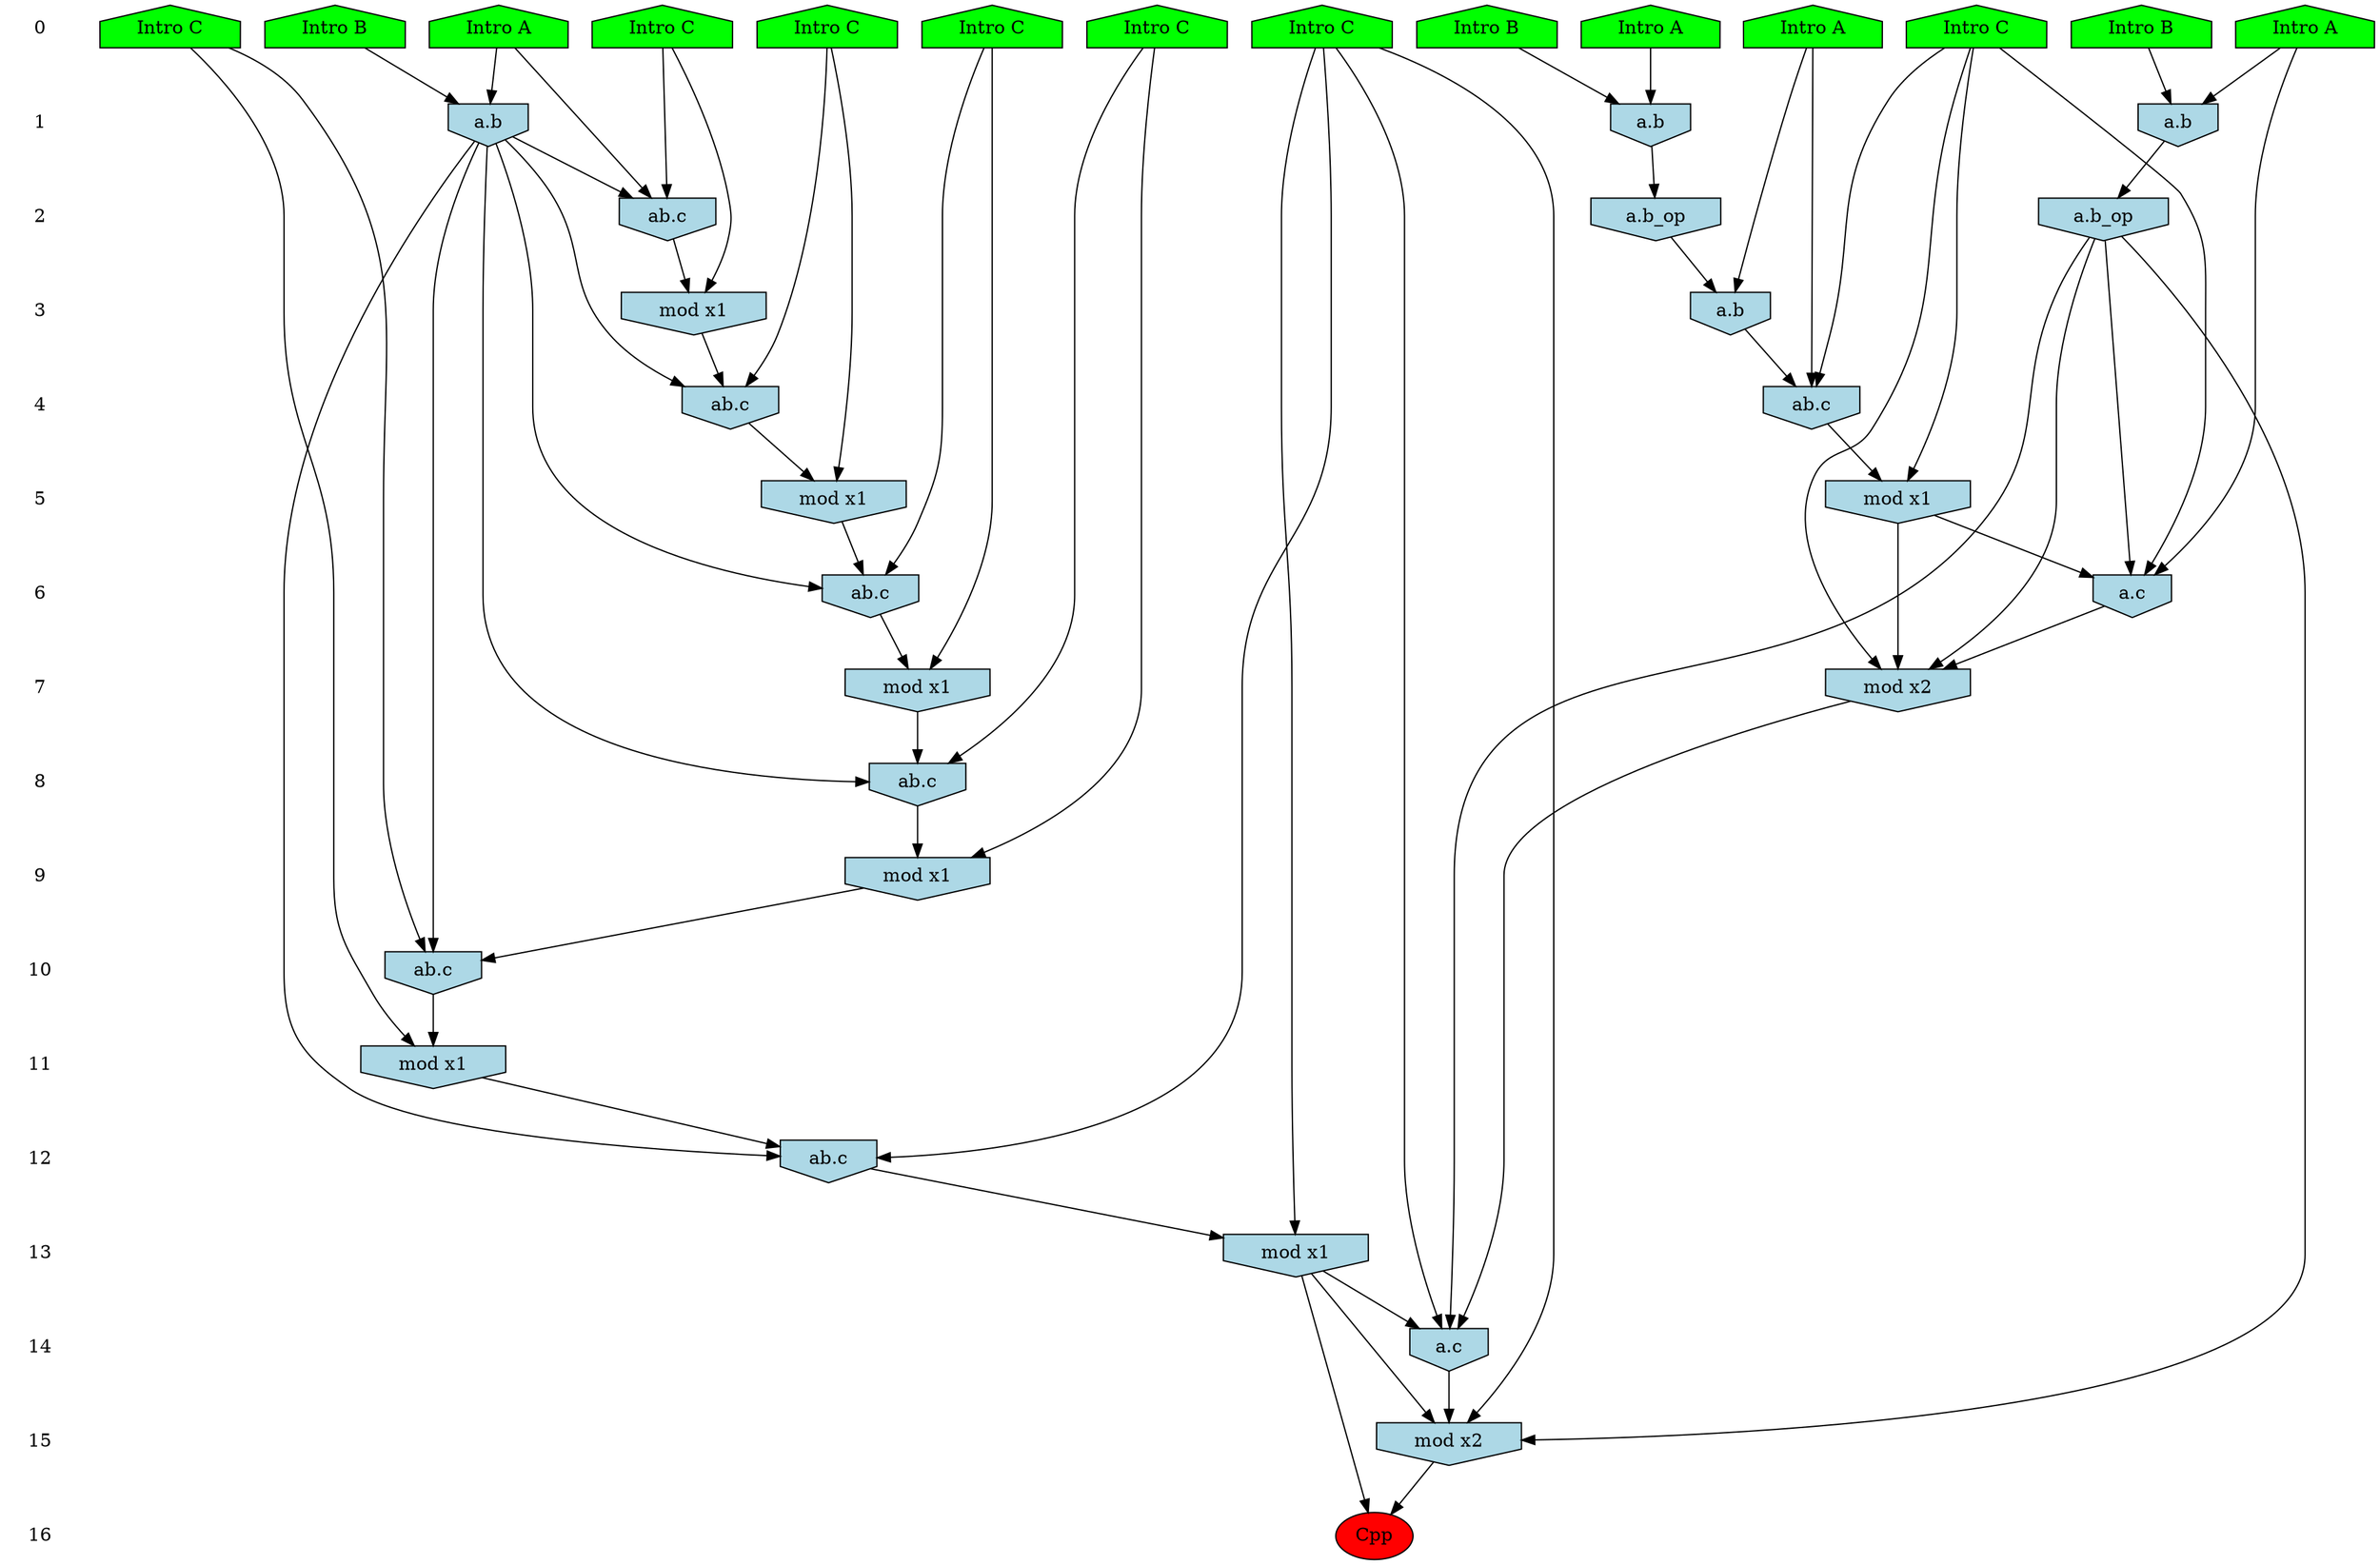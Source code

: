 /* Compression of 1 causal flows obtained in average at 1.977749E+01 t.u */
/* Compressed causal flows were: [3644] */
digraph G{
 ranksep=.5 ; 
{ rank = same ; "0" [shape=plaintext] ; node_1 [label ="Intro B", shape=house, style=filled, fillcolor=green] ;
node_2 [label ="Intro A", shape=house, style=filled, fillcolor=green] ;
node_3 [label ="Intro A", shape=house, style=filled, fillcolor=green] ;
node_4 [label ="Intro B", shape=house, style=filled, fillcolor=green] ;
node_5 [label ="Intro A", shape=house, style=filled, fillcolor=green] ;
node_6 [label ="Intro A", shape=house, style=filled, fillcolor=green] ;
node_7 [label ="Intro B", shape=house, style=filled, fillcolor=green] ;
node_8 [label ="Intro C", shape=house, style=filled, fillcolor=green] ;
node_9 [label ="Intro C", shape=house, style=filled, fillcolor=green] ;
node_10 [label ="Intro C", shape=house, style=filled, fillcolor=green] ;
node_11 [label ="Intro C", shape=house, style=filled, fillcolor=green] ;
node_12 [label ="Intro C", shape=house, style=filled, fillcolor=green] ;
node_13 [label ="Intro C", shape=house, style=filled, fillcolor=green] ;
node_14 [label ="Intro C", shape=house, style=filled, fillcolor=green] ;
}
{ rank = same ; "1" [shape=plaintext] ; node_15 [label="a.b", shape=invhouse, style=filled, fillcolor = lightblue] ;
node_17 [label="a.b", shape=invhouse, style=filled, fillcolor = lightblue] ;
node_18 [label="a.b", shape=invhouse, style=filled, fillcolor = lightblue] ;
}
{ rank = same ; "2" [shape=plaintext] ; node_16 [label="a.b_op", shape=invhouse, style=filled, fillcolor = lightblue] ;
node_19 [label="a.b_op", shape=invhouse, style=filled, fillcolor = lightblue] ;
node_20 [label="ab.c", shape=invhouse, style=filled, fillcolor = lightblue] ;
}
{ rank = same ; "3" [shape=plaintext] ; node_21 [label="mod x1", shape=invhouse, style=filled, fillcolor = lightblue] ;
node_26 [label="a.b", shape=invhouse, style=filled, fillcolor = lightblue] ;
}
{ rank = same ; "4" [shape=plaintext] ; node_22 [label="ab.c", shape=invhouse, style=filled, fillcolor = lightblue] ;
node_28 [label="ab.c", shape=invhouse, style=filled, fillcolor = lightblue] ;
}
{ rank = same ; "5" [shape=plaintext] ; node_23 [label="mod x1", shape=invhouse, style=filled, fillcolor = lightblue] ;
node_29 [label="mod x1", shape=invhouse, style=filled, fillcolor = lightblue] ;
}
{ rank = same ; "6" [shape=plaintext] ; node_24 [label="ab.c", shape=invhouse, style=filled, fillcolor = lightblue] ;
node_35 [label="a.c", shape=invhouse, style=filled, fillcolor = lightblue] ;
}
{ rank = same ; "7" [shape=plaintext] ; node_25 [label="mod x1", shape=invhouse, style=filled, fillcolor = lightblue] ;
node_36 [label="mod x2", shape=invhouse, style=filled, fillcolor = lightblue] ;
}
{ rank = same ; "8" [shape=plaintext] ; node_27 [label="ab.c", shape=invhouse, style=filled, fillcolor = lightblue] ;
}
{ rank = same ; "9" [shape=plaintext] ; node_30 [label="mod x1", shape=invhouse, style=filled, fillcolor = lightblue] ;
}
{ rank = same ; "10" [shape=plaintext] ; node_31 [label="ab.c", shape=invhouse, style=filled, fillcolor = lightblue] ;
}
{ rank = same ; "11" [shape=plaintext] ; node_32 [label="mod x1", shape=invhouse, style=filled, fillcolor = lightblue] ;
}
{ rank = same ; "12" [shape=plaintext] ; node_33 [label="ab.c", shape=invhouse, style=filled, fillcolor = lightblue] ;
}
{ rank = same ; "13" [shape=plaintext] ; node_34 [label="mod x1", shape=invhouse, style=filled, fillcolor = lightblue] ;
}
{ rank = same ; "14" [shape=plaintext] ; node_37 [label="a.c", shape=invhouse, style=filled, fillcolor = lightblue] ;
}
{ rank = same ; "15" [shape=plaintext] ; node_38 [label="mod x2", shape=invhouse, style=filled, fillcolor = lightblue] ;
}
{ rank = same ; "16" [shape=plaintext] ; node_39 [label ="Cpp", style=filled, fillcolor=red] ;
}
"0" -> "1" [style="invis"]; 
"1" -> "2" [style="invis"]; 
"2" -> "3" [style="invis"]; 
"3" -> "4" [style="invis"]; 
"4" -> "5" [style="invis"]; 
"5" -> "6" [style="invis"]; 
"6" -> "7" [style="invis"]; 
"7" -> "8" [style="invis"]; 
"8" -> "9" [style="invis"]; 
"9" -> "10" [style="invis"]; 
"10" -> "11" [style="invis"]; 
"11" -> "12" [style="invis"]; 
"12" -> "13" [style="invis"]; 
"13" -> "14" [style="invis"]; 
"14" -> "15" [style="invis"]; 
"15" -> "16" [style="invis"]; 
node_4 -> node_15
node_5 -> node_15
node_15 -> node_16
node_1 -> node_17
node_2 -> node_17
node_3 -> node_18
node_7 -> node_18
node_18 -> node_19
node_2 -> node_20
node_8 -> node_20
node_17 -> node_20
node_8 -> node_21
node_20 -> node_21
node_11 -> node_22
node_17 -> node_22
node_21 -> node_22
node_11 -> node_23
node_22 -> node_23
node_9 -> node_24
node_17 -> node_24
node_23 -> node_24
node_9 -> node_25
node_24 -> node_25
node_6 -> node_26
node_16 -> node_26
node_13 -> node_27
node_17 -> node_27
node_25 -> node_27
node_6 -> node_28
node_10 -> node_28
node_26 -> node_28
node_10 -> node_29
node_28 -> node_29
node_13 -> node_30
node_27 -> node_30
node_14 -> node_31
node_17 -> node_31
node_30 -> node_31
node_14 -> node_32
node_31 -> node_32
node_12 -> node_33
node_17 -> node_33
node_32 -> node_33
node_12 -> node_34
node_33 -> node_34
node_3 -> node_35
node_10 -> node_35
node_19 -> node_35
node_29 -> node_35
node_10 -> node_36
node_19 -> node_36
node_29 -> node_36
node_35 -> node_36
node_12 -> node_37
node_19 -> node_37
node_34 -> node_37
node_36 -> node_37
node_12 -> node_38
node_19 -> node_38
node_34 -> node_38
node_37 -> node_38
node_34 -> node_39
node_38 -> node_39
}
/*
 Dot generation time: 0.000202
*/